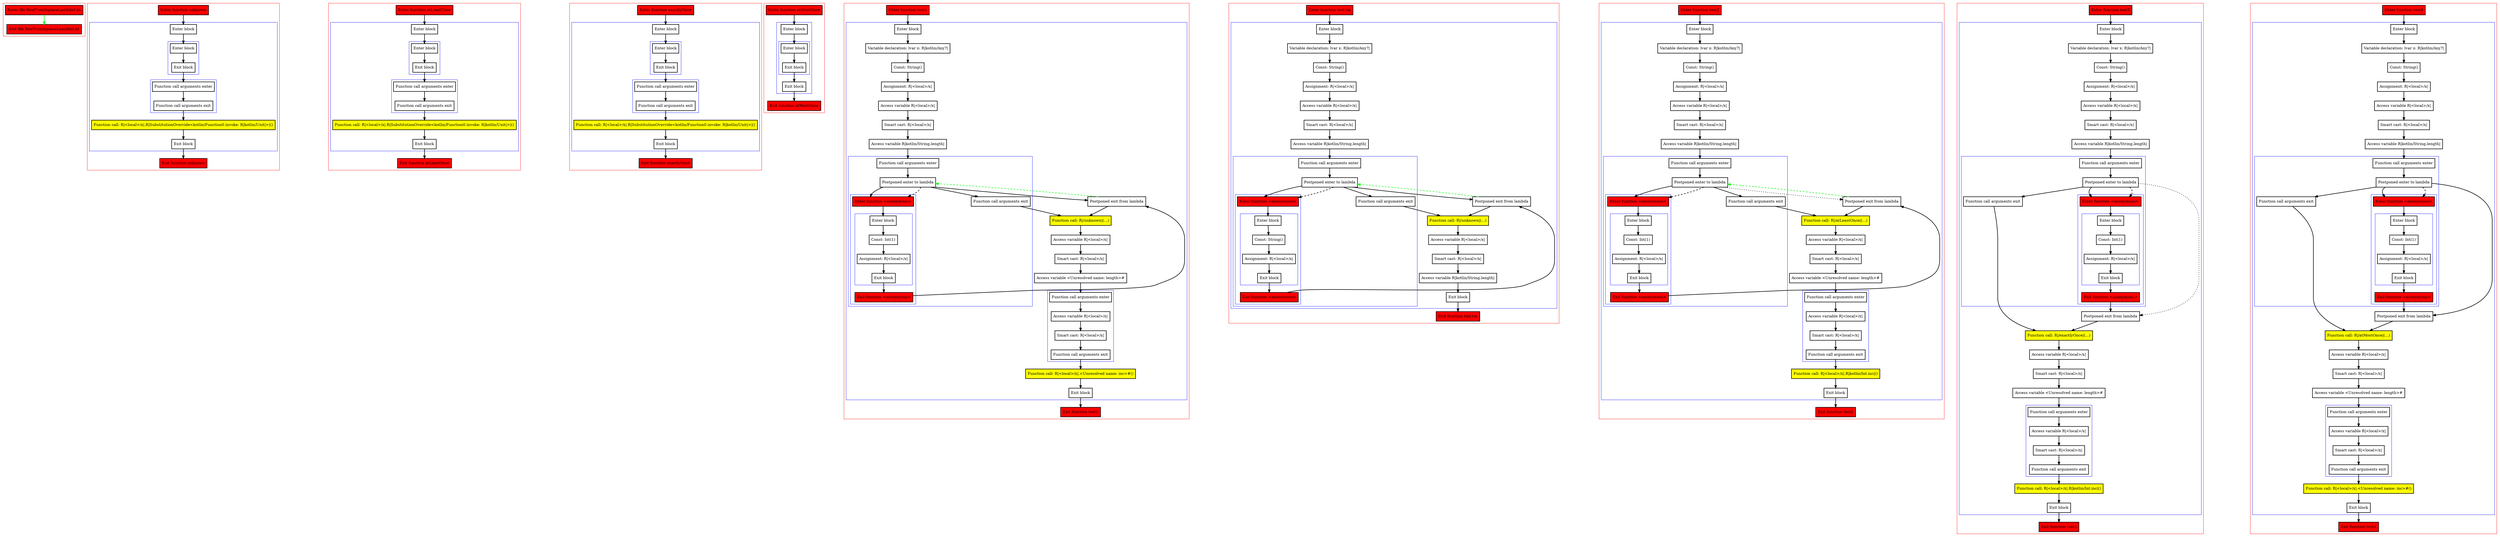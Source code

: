 digraph flowFromInplaceLambda3_kt {
    graph [nodesep=3]
    node [shape=box penwidth=2]
    edge [penwidth=2]

    subgraph cluster_0 {
        color=red
        0 [label="Enter file flowFromInplaceLambda3.kt" style="filled" fillcolor=red];
        1 [label="Exit file flowFromInplaceLambda3.kt" style="filled" fillcolor=red];
    }
    0 -> {1} [color=green];

    subgraph cluster_1 {
        color=red
        2 [label="Enter function unknown" style="filled" fillcolor=red];
        subgraph cluster_2 {
            color=blue
            3 [label="Enter block"];
            subgraph cluster_3 {
                color=blue
                4 [label="Enter block"];
                5 [label="Exit block"];
            }
            subgraph cluster_4 {
                color=blue
                6 [label="Function call arguments enter"];
                7 [label="Function call arguments exit"];
            }
            8 [label="Function call: R|<local>/x|.R|SubstitutionOverride<kotlin/Function0.invoke: R|kotlin/Unit|>|()" style="filled" fillcolor=yellow];
            9 [label="Exit block"];
        }
        10 [label="Exit function unknown" style="filled" fillcolor=red];
    }
    2 -> {3};
    3 -> {4};
    4 -> {5};
    5 -> {6};
    6 -> {7};
    7 -> {8};
    8 -> {9};
    9 -> {10};

    subgraph cluster_5 {
        color=red
        11 [label="Enter function atLeastOnce" style="filled" fillcolor=red];
        subgraph cluster_6 {
            color=blue
            12 [label="Enter block"];
            subgraph cluster_7 {
                color=blue
                13 [label="Enter block"];
                14 [label="Exit block"];
            }
            subgraph cluster_8 {
                color=blue
                15 [label="Function call arguments enter"];
                16 [label="Function call arguments exit"];
            }
            17 [label="Function call: R|<local>/x|.R|SubstitutionOverride<kotlin/Function0.invoke: R|kotlin/Unit|>|()" style="filled" fillcolor=yellow];
            18 [label="Exit block"];
        }
        19 [label="Exit function atLeastOnce" style="filled" fillcolor=red];
    }
    11 -> {12};
    12 -> {13};
    13 -> {14};
    14 -> {15};
    15 -> {16};
    16 -> {17};
    17 -> {18};
    18 -> {19};

    subgraph cluster_9 {
        color=red
        20 [label="Enter function exactlyOnce" style="filled" fillcolor=red];
        subgraph cluster_10 {
            color=blue
            21 [label="Enter block"];
            subgraph cluster_11 {
                color=blue
                22 [label="Enter block"];
                23 [label="Exit block"];
            }
            subgraph cluster_12 {
                color=blue
                24 [label="Function call arguments enter"];
                25 [label="Function call arguments exit"];
            }
            26 [label="Function call: R|<local>/x|.R|SubstitutionOverride<kotlin/Function0.invoke: R|kotlin/Unit|>|()" style="filled" fillcolor=yellow];
            27 [label="Exit block"];
        }
        28 [label="Exit function exactlyOnce" style="filled" fillcolor=red];
    }
    20 -> {21};
    21 -> {22};
    22 -> {23};
    23 -> {24};
    24 -> {25};
    25 -> {26};
    26 -> {27};
    27 -> {28};

    subgraph cluster_13 {
        color=red
        29 [label="Enter function atMostOnce" style="filled" fillcolor=red];
        subgraph cluster_14 {
            color=blue
            30 [label="Enter block"];
            subgraph cluster_15 {
                color=blue
                31 [label="Enter block"];
                32 [label="Exit block"];
            }
            33 [label="Exit block"];
        }
        34 [label="Exit function atMostOnce" style="filled" fillcolor=red];
    }
    29 -> {30};
    30 -> {31};
    31 -> {32};
    32 -> {33};
    33 -> {34};

    subgraph cluster_16 {
        color=red
        35 [label="Enter function test1" style="filled" fillcolor=red];
        subgraph cluster_17 {
            color=blue
            36 [label="Enter block"];
            37 [label="Variable declaration: lvar x: R|kotlin/Any?|"];
            38 [label="Const: String()"];
            39 [label="Assignment: R|<local>/x|"];
            40 [label="Access variable R|<local>/x|"];
            41 [label="Smart cast: R|<local>/x|"];
            42 [label="Access variable R|kotlin/String.length|"];
            subgraph cluster_18 {
                color=blue
                43 [label="Function call arguments enter"];
                44 [label="Postponed enter to lambda"];
                subgraph cluster_19 {
                    color=blue
                    45 [label="Enter function <anonymous>" style="filled" fillcolor=red];
                    subgraph cluster_20 {
                        color=blue
                        46 [label="Enter block"];
                        47 [label="Const: Int(1)"];
                        48 [label="Assignment: R|<local>/x|"];
                        49 [label="Exit block"];
                    }
                    50 [label="Exit function <anonymous>" style="filled" fillcolor=red];
                }
                51 [label="Function call arguments exit"];
            }
            52 [label="Postponed exit from lambda"];
            53 [label="Function call: R|/unknown|(...)" style="filled" fillcolor=yellow];
            54 [label="Access variable R|<local>/x|"];
            55 [label="Smart cast: R|<local>/x|"];
            56 [label="Access variable <Unresolved name: length>#"];
            subgraph cluster_21 {
                color=blue
                57 [label="Function call arguments enter"];
                58 [label="Access variable R|<local>/x|"];
                59 [label="Smart cast: R|<local>/x|"];
                60 [label="Function call arguments exit"];
            }
            61 [label="Function call: R|<local>/x|.<Unresolved name: inc>#()" style="filled" fillcolor=yellow];
            62 [label="Exit block"];
        }
        63 [label="Exit function test1" style="filled" fillcolor=red];
    }
    35 -> {36};
    36 -> {37};
    37 -> {38};
    38 -> {39};
    39 -> {40};
    40 -> {41};
    41 -> {42};
    42 -> {43};
    43 -> {44};
    44 -> {45 51 52};
    44 -> {45} [style=dashed];
    45 -> {46};
    46 -> {47};
    47 -> {48};
    48 -> {49};
    49 -> {50};
    50 -> {52};
    51 -> {53};
    52 -> {53};
    52 -> {44} [color=green style=dashed];
    53 -> {54};
    54 -> {55};
    55 -> {56};
    56 -> {57};
    57 -> {58};
    58 -> {59};
    59 -> {60};
    60 -> {61};
    61 -> {62};
    62 -> {63};

    subgraph cluster_22 {
        color=red
        64 [label="Enter function test1m" style="filled" fillcolor=red];
        subgraph cluster_23 {
            color=blue
            65 [label="Enter block"];
            66 [label="Variable declaration: lvar x: R|kotlin/Any?|"];
            67 [label="Const: String()"];
            68 [label="Assignment: R|<local>/x|"];
            69 [label="Access variable R|<local>/x|"];
            70 [label="Smart cast: R|<local>/x|"];
            71 [label="Access variable R|kotlin/String.length|"];
            subgraph cluster_24 {
                color=blue
                72 [label="Function call arguments enter"];
                73 [label="Postponed enter to lambda"];
                subgraph cluster_25 {
                    color=blue
                    74 [label="Enter function <anonymous>" style="filled" fillcolor=red];
                    subgraph cluster_26 {
                        color=blue
                        75 [label="Enter block"];
                        76 [label="Const: String()"];
                        77 [label="Assignment: R|<local>/x|"];
                        78 [label="Exit block"];
                    }
                    79 [label="Exit function <anonymous>" style="filled" fillcolor=red];
                }
                80 [label="Function call arguments exit"];
            }
            81 [label="Postponed exit from lambda"];
            82 [label="Function call: R|/unknown|(...)" style="filled" fillcolor=yellow];
            83 [label="Access variable R|<local>/x|"];
            84 [label="Smart cast: R|<local>/x|"];
            85 [label="Access variable R|kotlin/String.length|"];
            86 [label="Exit block"];
        }
        87 [label="Exit function test1m" style="filled" fillcolor=red];
    }
    64 -> {65};
    65 -> {66};
    66 -> {67};
    67 -> {68};
    68 -> {69};
    69 -> {70};
    70 -> {71};
    71 -> {72};
    72 -> {73};
    73 -> {74 80 81};
    73 -> {74} [style=dashed];
    74 -> {75};
    75 -> {76};
    76 -> {77};
    77 -> {78};
    78 -> {79};
    79 -> {81};
    80 -> {82};
    81 -> {82};
    81 -> {73} [color=green style=dashed];
    82 -> {83};
    83 -> {84};
    84 -> {85};
    85 -> {86};
    86 -> {87};

    subgraph cluster_27 {
        color=red
        88 [label="Enter function test2" style="filled" fillcolor=red];
        subgraph cluster_28 {
            color=blue
            89 [label="Enter block"];
            90 [label="Variable declaration: lvar x: R|kotlin/Any?|"];
            91 [label="Const: String()"];
            92 [label="Assignment: R|<local>/x|"];
            93 [label="Access variable R|<local>/x|"];
            94 [label="Smart cast: R|<local>/x|"];
            95 [label="Access variable R|kotlin/String.length|"];
            subgraph cluster_29 {
                color=blue
                96 [label="Function call arguments enter"];
                97 [label="Postponed enter to lambda"];
                subgraph cluster_30 {
                    color=blue
                    98 [label="Enter function <anonymous>" style="filled" fillcolor=red];
                    subgraph cluster_31 {
                        color=blue
                        99 [label="Enter block"];
                        100 [label="Const: Int(1)"];
                        101 [label="Assignment: R|<local>/x|"];
                        102 [label="Exit block"];
                    }
                    103 [label="Exit function <anonymous>" style="filled" fillcolor=red];
                }
                104 [label="Function call arguments exit"];
            }
            105 [label="Postponed exit from lambda"];
            106 [label="Function call: R|/atLeastOnce|(...)" style="filled" fillcolor=yellow];
            107 [label="Access variable R|<local>/x|"];
            108 [label="Smart cast: R|<local>/x|"];
            109 [label="Access variable <Unresolved name: length>#"];
            subgraph cluster_32 {
                color=blue
                110 [label="Function call arguments enter"];
                111 [label="Access variable R|<local>/x|"];
                112 [label="Smart cast: R|<local>/x|"];
                113 [label="Function call arguments exit"];
            }
            114 [label="Function call: R|<local>/x|.R|kotlin/Int.inc|()" style="filled" fillcolor=yellow];
            115 [label="Exit block"];
        }
        116 [label="Exit function test2" style="filled" fillcolor=red];
    }
    88 -> {89};
    89 -> {90};
    90 -> {91};
    91 -> {92};
    92 -> {93};
    93 -> {94};
    94 -> {95};
    95 -> {96};
    96 -> {97};
    97 -> {98 104};
    97 -> {105} [style=dotted];
    97 -> {98} [style=dashed];
    98 -> {99};
    99 -> {100};
    100 -> {101};
    101 -> {102};
    102 -> {103};
    103 -> {105};
    104 -> {106};
    105 -> {106};
    105 -> {97} [color=green style=dashed];
    106 -> {107};
    107 -> {108};
    108 -> {109};
    109 -> {110};
    110 -> {111};
    111 -> {112};
    112 -> {113};
    113 -> {114};
    114 -> {115};
    115 -> {116};

    subgraph cluster_33 {
        color=red
        117 [label="Enter function test3" style="filled" fillcolor=red];
        subgraph cluster_34 {
            color=blue
            118 [label="Enter block"];
            119 [label="Variable declaration: lvar x: R|kotlin/Any?|"];
            120 [label="Const: String()"];
            121 [label="Assignment: R|<local>/x|"];
            122 [label="Access variable R|<local>/x|"];
            123 [label="Smart cast: R|<local>/x|"];
            124 [label="Access variable R|kotlin/String.length|"];
            subgraph cluster_35 {
                color=blue
                125 [label="Function call arguments enter"];
                126 [label="Postponed enter to lambda"];
                subgraph cluster_36 {
                    color=blue
                    127 [label="Enter function <anonymous>" style="filled" fillcolor=red];
                    subgraph cluster_37 {
                        color=blue
                        128 [label="Enter block"];
                        129 [label="Const: Int(1)"];
                        130 [label="Assignment: R|<local>/x|"];
                        131 [label="Exit block"];
                    }
                    132 [label="Exit function <anonymous>" style="filled" fillcolor=red];
                }
                133 [label="Function call arguments exit"];
            }
            134 [label="Postponed exit from lambda"];
            135 [label="Function call: R|/exactlyOnce|(...)" style="filled" fillcolor=yellow];
            136 [label="Access variable R|<local>/x|"];
            137 [label="Smart cast: R|<local>/x|"];
            138 [label="Access variable <Unresolved name: length>#"];
            subgraph cluster_38 {
                color=blue
                139 [label="Function call arguments enter"];
                140 [label="Access variable R|<local>/x|"];
                141 [label="Smart cast: R|<local>/x|"];
                142 [label="Function call arguments exit"];
            }
            143 [label="Function call: R|<local>/x|.R|kotlin/Int.inc|()" style="filled" fillcolor=yellow];
            144 [label="Exit block"];
        }
        145 [label="Exit function test3" style="filled" fillcolor=red];
    }
    117 -> {118};
    118 -> {119};
    119 -> {120};
    120 -> {121};
    121 -> {122};
    122 -> {123};
    123 -> {124};
    124 -> {125};
    125 -> {126};
    126 -> {127 133};
    126 -> {134} [style=dotted];
    126 -> {127} [style=dashed];
    127 -> {128};
    128 -> {129};
    129 -> {130};
    130 -> {131};
    131 -> {132};
    132 -> {134};
    133 -> {135};
    134 -> {135};
    135 -> {136};
    136 -> {137};
    137 -> {138};
    138 -> {139};
    139 -> {140};
    140 -> {141};
    141 -> {142};
    142 -> {143};
    143 -> {144};
    144 -> {145};

    subgraph cluster_39 {
        color=red
        146 [label="Enter function test4" style="filled" fillcolor=red];
        subgraph cluster_40 {
            color=blue
            147 [label="Enter block"];
            148 [label="Variable declaration: lvar x: R|kotlin/Any?|"];
            149 [label="Const: String()"];
            150 [label="Assignment: R|<local>/x|"];
            151 [label="Access variable R|<local>/x|"];
            152 [label="Smart cast: R|<local>/x|"];
            153 [label="Access variable R|kotlin/String.length|"];
            subgraph cluster_41 {
                color=blue
                154 [label="Function call arguments enter"];
                155 [label="Postponed enter to lambda"];
                subgraph cluster_42 {
                    color=blue
                    156 [label="Enter function <anonymous>" style="filled" fillcolor=red];
                    subgraph cluster_43 {
                        color=blue
                        157 [label="Enter block"];
                        158 [label="Const: Int(1)"];
                        159 [label="Assignment: R|<local>/x|"];
                        160 [label="Exit block"];
                    }
                    161 [label="Exit function <anonymous>" style="filled" fillcolor=red];
                }
                162 [label="Function call arguments exit"];
            }
            163 [label="Postponed exit from lambda"];
            164 [label="Function call: R|/atMostOnce|(...)" style="filled" fillcolor=yellow];
            165 [label="Access variable R|<local>/x|"];
            166 [label="Smart cast: R|<local>/x|"];
            167 [label="Access variable <Unresolved name: length>#"];
            subgraph cluster_44 {
                color=blue
                168 [label="Function call arguments enter"];
                169 [label="Access variable R|<local>/x|"];
                170 [label="Smart cast: R|<local>/x|"];
                171 [label="Function call arguments exit"];
            }
            172 [label="Function call: R|<local>/x|.<Unresolved name: inc>#()" style="filled" fillcolor=yellow];
            173 [label="Exit block"];
        }
        174 [label="Exit function test4" style="filled" fillcolor=red];
    }
    146 -> {147};
    147 -> {148};
    148 -> {149};
    149 -> {150};
    150 -> {151};
    151 -> {152};
    152 -> {153};
    153 -> {154};
    154 -> {155};
    155 -> {156 162 163};
    155 -> {156} [style=dashed];
    156 -> {157};
    157 -> {158};
    158 -> {159};
    159 -> {160};
    160 -> {161};
    161 -> {163};
    162 -> {164};
    163 -> {164};
    164 -> {165};
    165 -> {166};
    166 -> {167};
    167 -> {168};
    168 -> {169};
    169 -> {170};
    170 -> {171};
    171 -> {172};
    172 -> {173};
    173 -> {174};

}
